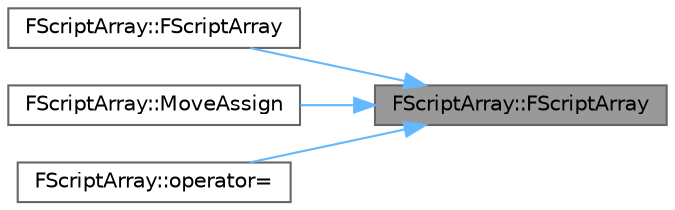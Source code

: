 digraph "FScriptArray::FScriptArray"
{
 // INTERACTIVE_SVG=YES
 // LATEX_PDF_SIZE
  bgcolor="transparent";
  edge [fontname=Helvetica,fontsize=10,labelfontname=Helvetica,labelfontsize=10];
  node [fontname=Helvetica,fontsize=10,shape=box,height=0.2,width=0.4];
  rankdir="RL";
  Node1 [id="Node000001",label="FScriptArray::FScriptArray",height=0.2,width=0.4,color="gray40", fillcolor="grey60", style="filled", fontcolor="black",tooltip=" "];
  Node1 -> Node2 [id="edge1_Node000001_Node000002",dir="back",color="steelblue1",style="solid",tooltip=" "];
  Node2 [id="Node000002",label="FScriptArray::FScriptArray",height=0.2,width=0.4,color="grey40", fillcolor="white", style="filled",URL="$d4/de7/classFScriptArray.html#ab6daf89f5c62200bc7a67a69fb0a28a1",tooltip=" "];
  Node1 -> Node3 [id="edge2_Node000001_Node000003",dir="back",color="steelblue1",style="solid",tooltip=" "];
  Node3 [id="Node000003",label="FScriptArray::MoveAssign",height=0.2,width=0.4,color="grey40", fillcolor="white", style="filled",URL="$d4/de7/classFScriptArray.html#aee81ccb14f476e11b396fa2405b8755e",tooltip=" "];
  Node1 -> Node4 [id="edge3_Node000001_Node000004",dir="back",color="steelblue1",style="solid",tooltip=" "];
  Node4 [id="Node000004",label="FScriptArray::operator=",height=0.2,width=0.4,color="grey40", fillcolor="white", style="filled",URL="$d4/de7/classFScriptArray.html#a037ac56fc9c50b2e4f3ca7bee4a27d6b",tooltip=" "];
}
